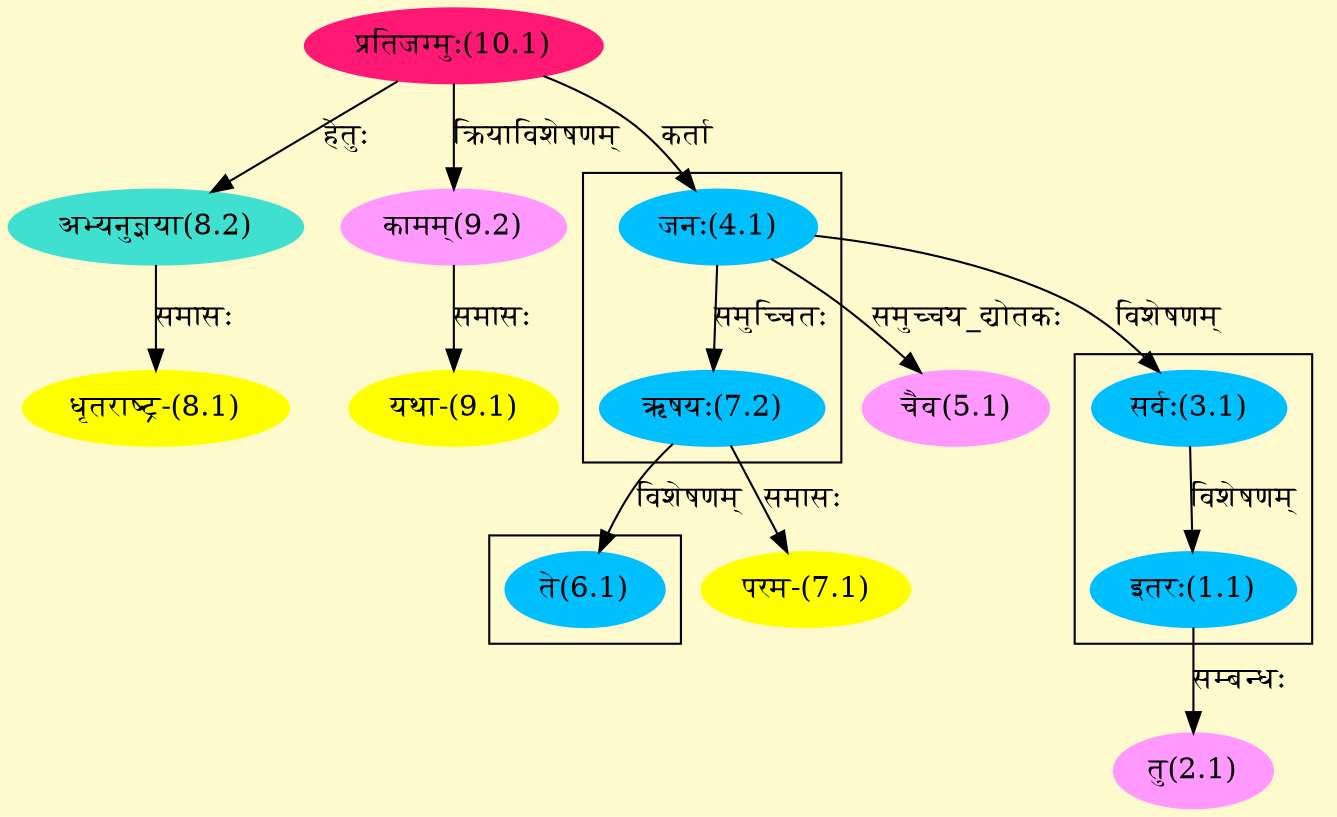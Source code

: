 digraph G{
rankdir=BT;
 compound=true;
 bgcolor="lemonchiffon1";

subgraph cluster_1{
Node1_1 [style=filled, color="#00BFFF" label = "इतरः(1.1)"]
Node3_1 [style=filled, color="#00BFFF" label = "सर्वः(3.1)"]

}

subgraph cluster_2{
Node3_1 [style=filled, color="#00BFFF" label = "सर्वः(3.1)"]
Node4_1 [style=filled, color="#00BFFF" label = "जनः(4.1)"]
Node7_2 [style=filled, color="#00BFFF" label = "ऋषयः(7.2)"]

}

subgraph cluster_3{
Node6_1 [style=filled, color="#00BFFF" label = "ते(6.1)"]
Node7_2 [style=filled, color="#00BFFF" label = "ऋषयः(7.2)"]

}
Node2_1 [style=filled, color="#FF99FF" label = "तु(2.1)"]
Node1_1 [style=filled, color="#00BFFF" label = "इतरः(1.1)"]
Node4_1 [style=filled, color="#00BFFF" label = "जनः(4.1)"]
Node10_1 [style=filled, color="#FF1975" label = "प्रतिजग्मुः(10.1)"]
Node5_1 [style=filled, color="#FF99FF" label = "चैव(5.1)"]
Node7_1 [style=filled, color="#FFFF00" label = "परम-(7.1)"]
Node7_2 [style=filled, color="#00BFFF" label = "ऋषयः(7.2)"]
Node8_1 [style=filled, color="#FFFF00" label = "धृतराष्ट्र-(8.1)"]
Node8_2 [style=filled, color="#40E0D0" label = "अभ्यनुज्ञया(8.2)"]
Node9_1 [style=filled, color="#FFFF00" label = "यथा-(9.1)"]
Node9_2 [style=filled, color="#FF99FF" label = "कामम्(9.2)"]
/* Start of Relations section */

Node1_1 -> Node3_1 [  label="विशेषणम्"  dir="back" ]
Node2_1 -> Node1_1 [  label="सम्बन्धः"  dir="back" ]
Node3_1 -> Node4_1 [  label="विशेषणम्"  dir="back" ]
Node4_1 -> Node10_1 [  label="कर्ता"  dir="back" ]
Node5_1 -> Node4_1 [  label="समुच्चय_द्योतकः"  dir="back" ]
Node6_1 -> Node7_2 [  label="विशेषणम्"  dir="back" ]
Node7_1 -> Node7_2 [  label="समासः"  dir="back" ]
Node7_2 -> Node4_1 [  label="समुच्चितः"  dir="back" ]
Node8_1 -> Node8_2 [  label="समासः"  dir="back" ]
Node8_2 -> Node10_1 [  label="हेतुः"  dir="back" ]
Node9_1 -> Node9_2 [  label="समासः"  dir="back" ]
Node9_2 -> Node10_1 [  label="क्रियाविशेषणम्"  dir="back" ]
}
